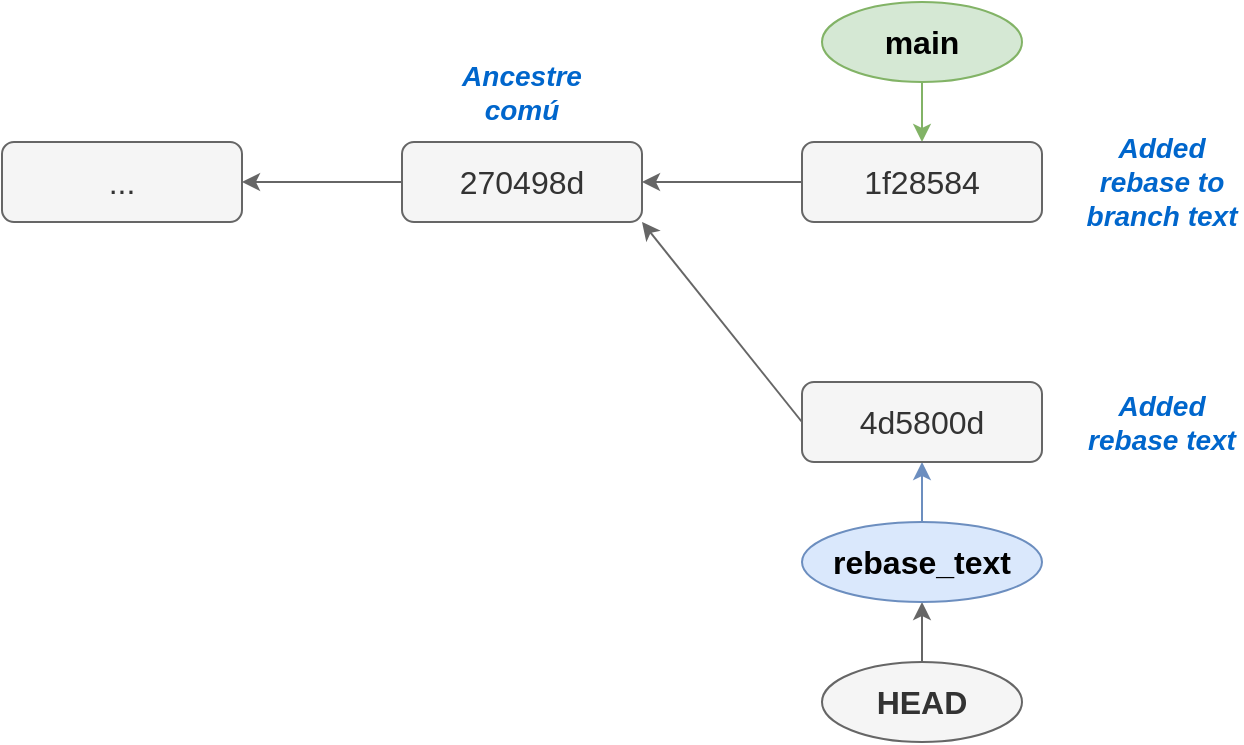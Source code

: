 <mxfile version="22.0.8" type="device">
  <diagram name="Pàgina-1" id="mhbHxmUa4zc_a_H4eHv1">
    <mxGraphModel dx="2074" dy="1118" grid="1" gridSize="10" guides="1" tooltips="1" connect="1" arrows="1" fold="1" page="1" pageScale="1" pageWidth="827" pageHeight="1169" math="0" shadow="0">
      <root>
        <mxCell id="0" />
        <mxCell id="1" parent="0" />
        <mxCell id="bIK6wui3ePqaCmGUiWQX-3" value="..." style="rounded=1;whiteSpace=wrap;html=1;fontSize=16;fillColor=#f5f5f5;strokeColor=#666666;fontColor=#333333;" parent="1" vertex="1">
          <mxGeometry x="520" y="640" width="120" height="40" as="geometry" />
        </mxCell>
        <mxCell id="bIK6wui3ePqaCmGUiWQX-7" style="rounded=0;orthogonalLoop=1;jettySize=auto;html=1;fillColor=#d5e8d4;strokeColor=#82b366;" parent="1" source="bIK6wui3ePqaCmGUiWQX-6" target="FB9GtuEAJczlA79pJL21-2" edge="1">
          <mxGeometry relative="1" as="geometry">
            <mxPoint x="580" y="610" as="sourcePoint" />
          </mxGeometry>
        </mxCell>
        <mxCell id="bIK6wui3ePqaCmGUiWQX-6" value="main" style="ellipse;whiteSpace=wrap;html=1;fillColor=#d5e8d4;strokeColor=#82b366;fontSize=16;fontStyle=1" parent="1" vertex="1">
          <mxGeometry x="930" y="570" width="100" height="40" as="geometry" />
        </mxCell>
        <mxCell id="bIK6wui3ePqaCmGUiWQX-11" style="edgeStyle=orthogonalEdgeStyle;rounded=0;orthogonalLoop=1;jettySize=auto;html=1;exitX=0.5;exitY=0;exitDx=0;exitDy=0;fillColor=#f5f5f5;strokeColor=#666666;" parent="1" source="bIK6wui3ePqaCmGUiWQX-8" target="bIK6wui3ePqaCmGUiWQX-14" edge="1">
          <mxGeometry relative="1" as="geometry">
            <mxPoint x="980" y="1230" as="targetPoint" />
          </mxGeometry>
        </mxCell>
        <mxCell id="bIK6wui3ePqaCmGUiWQX-8" value="HEAD" style="ellipse;whiteSpace=wrap;html=1;fillColor=#f5f5f5;strokeColor=#666666;fontSize=16;fontStyle=1;fontColor=#333333;" parent="1" vertex="1">
          <mxGeometry x="930" y="900" width="100" height="40" as="geometry" />
        </mxCell>
        <mxCell id="bIK6wui3ePqaCmGUiWQX-15" style="edgeStyle=orthogonalEdgeStyle;rounded=0;orthogonalLoop=1;jettySize=auto;html=1;fillColor=#dae8fc;strokeColor=#6c8ebf;" parent="1" source="bIK6wui3ePqaCmGUiWQX-14" target="FB9GtuEAJczlA79pJL21-1" edge="1">
          <mxGeometry relative="1" as="geometry" />
        </mxCell>
        <mxCell id="bIK6wui3ePqaCmGUiWQX-14" value="rebase_text" style="ellipse;whiteSpace=wrap;html=1;fillColor=#dae8fc;strokeColor=#6c8ebf;fontSize=16;fontStyle=1" parent="1" vertex="1">
          <mxGeometry x="920" y="830" width="120" height="40" as="geometry" />
        </mxCell>
        <mxCell id="ul5t5D8sKcc3T1w5_CvT-2" style="edgeStyle=orthogonalEdgeStyle;rounded=0;orthogonalLoop=1;jettySize=auto;html=1;exitX=0;exitY=0.5;exitDx=0;exitDy=0;fillColor=#f5f5f5;strokeColor=#666666;" parent="1" source="ul5t5D8sKcc3T1w5_CvT-1" target="bIK6wui3ePqaCmGUiWQX-3" edge="1">
          <mxGeometry relative="1" as="geometry">
            <mxPoint x="640" y="660" as="targetPoint" />
          </mxGeometry>
        </mxCell>
        <mxCell id="ul5t5D8sKcc3T1w5_CvT-1" value="270498d" style="rounded=1;whiteSpace=wrap;html=1;fontSize=16;fillColor=#f5f5f5;strokeColor=#666666;fontColor=#333333;" parent="1" vertex="1">
          <mxGeometry x="720" y="640" width="120" height="40" as="geometry" />
        </mxCell>
        <mxCell id="FB9GtuEAJczlA79pJL21-1" value="4d5800d" style="rounded=1;whiteSpace=wrap;html=1;fontSize=16;fillColor=#f5f5f5;strokeColor=#666666;fontColor=#333333;" parent="1" vertex="1">
          <mxGeometry x="920" y="760" width="120" height="40" as="geometry" />
        </mxCell>
        <mxCell id="FB9GtuEAJczlA79pJL21-2" value="1f28584" style="rounded=1;whiteSpace=wrap;html=1;fontSize=16;fillColor=#f5f5f5;strokeColor=#666666;fontColor=#333333;" parent="1" vertex="1">
          <mxGeometry x="920" y="640" width="120" height="40" as="geometry" />
        </mxCell>
        <mxCell id="FB9GtuEAJczlA79pJL21-3" style="rounded=0;orthogonalLoop=1;jettySize=auto;html=1;fillColor=#f5f5f5;strokeColor=#666666;" parent="1" source="FB9GtuEAJczlA79pJL21-2" target="ul5t5D8sKcc3T1w5_CvT-1" edge="1">
          <mxGeometry relative="1" as="geometry">
            <mxPoint x="730" y="670" as="sourcePoint" />
            <mxPoint x="650" y="670" as="targetPoint" />
          </mxGeometry>
        </mxCell>
        <mxCell id="FB9GtuEAJczlA79pJL21-4" style="rounded=0;orthogonalLoop=1;jettySize=auto;html=1;fillColor=#f5f5f5;strokeColor=#666666;exitX=0;exitY=0.5;exitDx=0;exitDy=0;entryX=1;entryY=1;entryDx=0;entryDy=0;" parent="1" source="FB9GtuEAJczlA79pJL21-1" target="ul5t5D8sKcc3T1w5_CvT-1" edge="1">
          <mxGeometry relative="1" as="geometry">
            <mxPoint x="930" y="630" as="sourcePoint" />
            <mxPoint x="850" y="653" as="targetPoint" />
          </mxGeometry>
        </mxCell>
        <mxCell id="FB9GtuEAJczlA79pJL21-5" value="&lt;font color=&quot;#0066cc&quot; style=&quot;font-size: 14px;&quot;&gt;&lt;b&gt;Ancestre comú&lt;/b&gt;&lt;/font&gt;" style="text;html=1;strokeColor=none;fillColor=none;align=center;verticalAlign=middle;whiteSpace=wrap;rounded=0;fontStyle=2" parent="1" vertex="1">
          <mxGeometry x="750" y="600" width="60" height="30" as="geometry" />
        </mxCell>
        <mxCell id="FB9GtuEAJczlA79pJL21-6" value="&lt;font color=&quot;#0066cc&quot; style=&quot;font-size: 14px;&quot;&gt;&lt;b&gt;Added rebase to branch text&lt;/b&gt;&lt;/font&gt;" style="text;html=1;strokeColor=none;fillColor=none;align=center;verticalAlign=middle;whiteSpace=wrap;rounded=0;fontStyle=2" parent="1" vertex="1">
          <mxGeometry x="1060" y="645" width="80" height="30" as="geometry" />
        </mxCell>
        <mxCell id="FB9GtuEAJczlA79pJL21-7" value="&lt;font color=&quot;#0066cc&quot; style=&quot;font-size: 14px;&quot;&gt;&lt;b&gt;Added rebase text&lt;/b&gt;&lt;/font&gt;" style="text;html=1;strokeColor=none;fillColor=none;align=center;verticalAlign=middle;whiteSpace=wrap;rounded=0;fontStyle=2" parent="1" vertex="1">
          <mxGeometry x="1060" y="765" width="80" height="30" as="geometry" />
        </mxCell>
      </root>
    </mxGraphModel>
  </diagram>
</mxfile>
